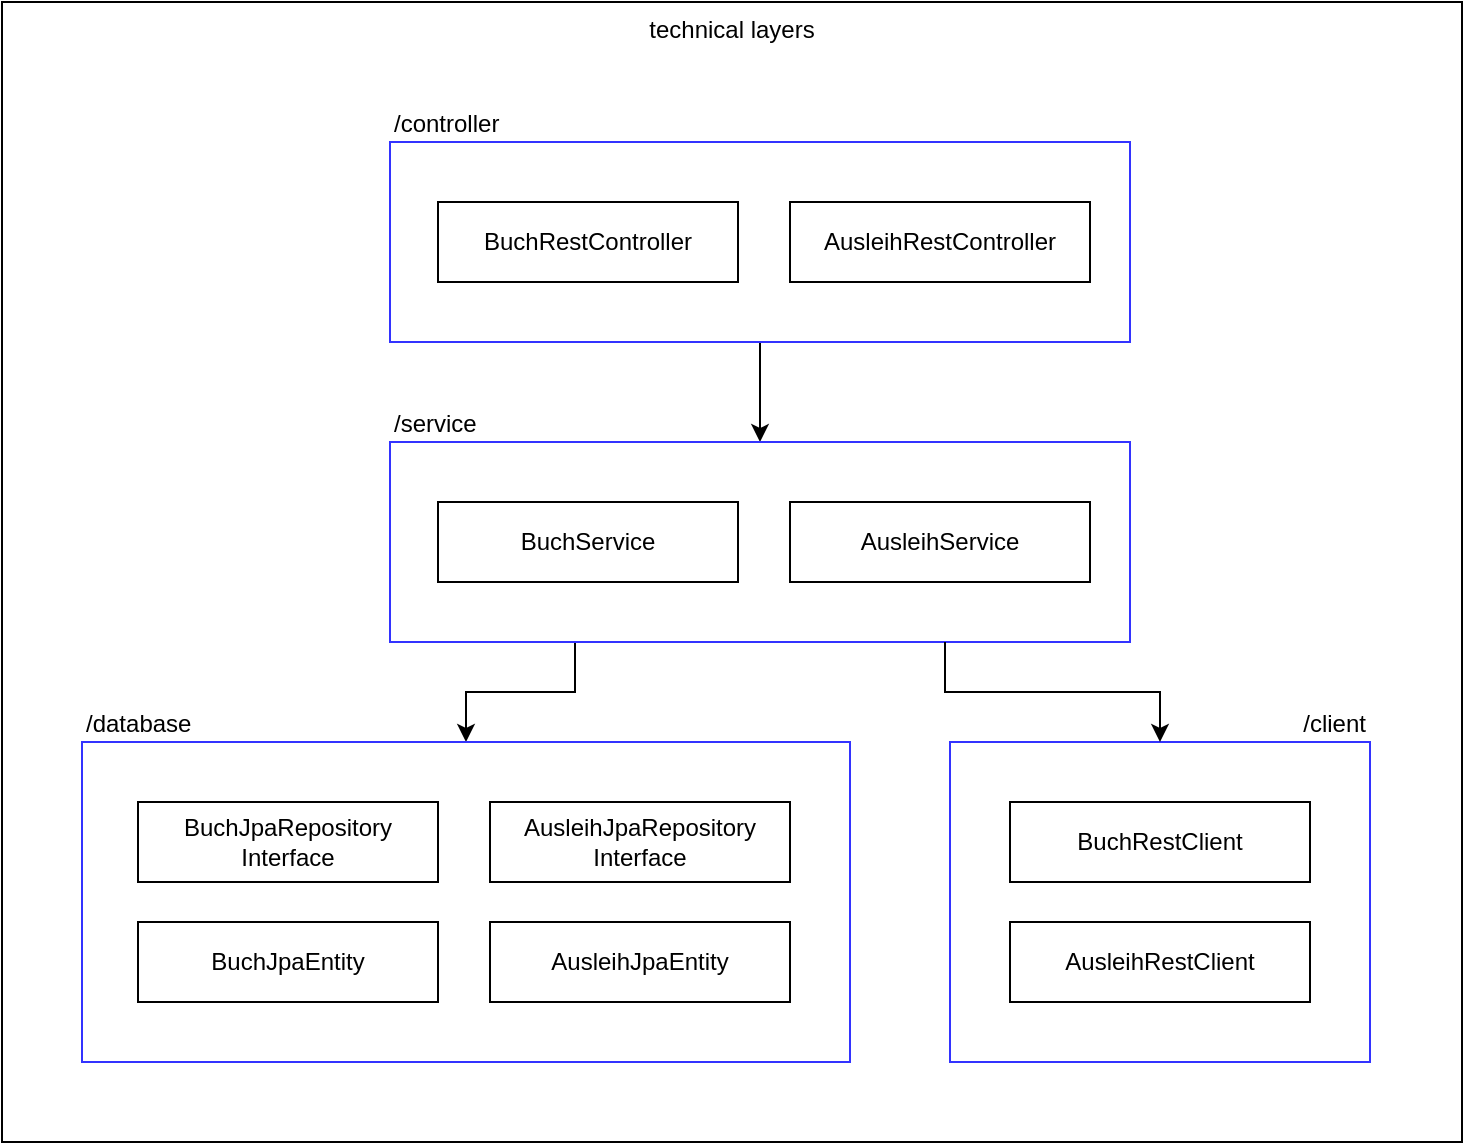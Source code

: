 <mxfile version="28.1.2">
  <diagram name="Seite-1" id="NrbdtOU8l5xmAe7ymhUr">
    <mxGraphModel dx="1410" dy="1943" grid="1" gridSize="10" guides="1" tooltips="1" connect="1" arrows="1" fold="1" page="1" pageScale="1" pageWidth="827" pageHeight="1169" math="0" shadow="0">
      <root>
        <mxCell id="0" />
        <mxCell id="1" parent="0" />
        <mxCell id="IrhoCygINPT1jZf2iXR--1" value="technical layers" style="rounded=0;whiteSpace=wrap;html=1;labelPosition=center;verticalLabelPosition=middle;align=center;verticalAlign=top;" parent="1" vertex="1">
          <mxGeometry x="50" y="-1160" width="730" height="570" as="geometry" />
        </mxCell>
        <mxCell id="a6-sa-Pfjen3ggbp_8G2-1" value="/client" style="rounded=0;whiteSpace=wrap;html=1;labelPosition=center;verticalLabelPosition=top;align=right;verticalAlign=bottom;strokeColor=#3333FF;" parent="1" vertex="1">
          <mxGeometry x="524" y="-790" width="210" height="160" as="geometry" />
        </mxCell>
        <mxCell id="a6-sa-Pfjen3ggbp_8G2-66" style="edgeStyle=orthogonalEdgeStyle;rounded=0;orthogonalLoop=1;jettySize=auto;html=1;exitX=0.5;exitY=1;exitDx=0;exitDy=0;" parent="1" source="a6-sa-Pfjen3ggbp_8G2-2" target="a6-sa-Pfjen3ggbp_8G2-3" edge="1">
          <mxGeometry relative="1" as="geometry" />
        </mxCell>
        <mxCell id="a6-sa-Pfjen3ggbp_8G2-2" value="/controller" style="rounded=0;whiteSpace=wrap;html=1;labelPosition=center;verticalLabelPosition=top;align=left;verticalAlign=bottom;strokeColor=#3333FF;" parent="1" vertex="1">
          <mxGeometry x="244" y="-1090" width="370" height="100" as="geometry" />
        </mxCell>
        <mxCell id="a6-sa-Pfjen3ggbp_8G2-64" style="edgeStyle=orthogonalEdgeStyle;rounded=0;orthogonalLoop=1;jettySize=auto;html=1;exitX=0.25;exitY=1;exitDx=0;exitDy=0;entryX=0.5;entryY=0;entryDx=0;entryDy=0;" parent="1" source="a6-sa-Pfjen3ggbp_8G2-3" target="a6-sa-Pfjen3ggbp_8G2-4" edge="1">
          <mxGeometry relative="1" as="geometry" />
        </mxCell>
        <mxCell id="a6-sa-Pfjen3ggbp_8G2-3" value="/service" style="rounded=0;whiteSpace=wrap;html=1;labelPosition=center;verticalLabelPosition=top;align=left;verticalAlign=bottom;strokeColor=#3333FF;" parent="1" vertex="1">
          <mxGeometry x="244" y="-940" width="370" height="100" as="geometry" />
        </mxCell>
        <mxCell id="a6-sa-Pfjen3ggbp_8G2-4" value="/database" style="rounded=0;whiteSpace=wrap;html=1;labelPosition=center;verticalLabelPosition=top;align=left;verticalAlign=bottom;strokeColor=#3333FF;" parent="1" vertex="1">
          <mxGeometry x="90" y="-790" width="384" height="160" as="geometry" />
        </mxCell>
        <mxCell id="a6-sa-Pfjen3ggbp_8G2-5" value="AusleihRestController" style="rounded=0;whiteSpace=wrap;html=1;labelPosition=center;verticalLabelPosition=middle;align=center;verticalAlign=middle;" parent="1" vertex="1">
          <mxGeometry x="444" y="-1060" width="150" height="40" as="geometry" />
        </mxCell>
        <mxCell id="a6-sa-Pfjen3ggbp_8G2-6" value="BuchRestController" style="rounded=0;whiteSpace=wrap;html=1;labelPosition=center;verticalLabelPosition=middle;align=center;verticalAlign=middle;" parent="1" vertex="1">
          <mxGeometry x="268" y="-1060" width="150" height="40" as="geometry" />
        </mxCell>
        <mxCell id="a6-sa-Pfjen3ggbp_8G2-8" value="AusleihService" style="rounded=0;whiteSpace=wrap;html=1;labelPosition=center;verticalLabelPosition=middle;align=center;verticalAlign=middle;" parent="1" vertex="1">
          <mxGeometry x="444" y="-910" width="150" height="40" as="geometry" />
        </mxCell>
        <mxCell id="a6-sa-Pfjen3ggbp_8G2-9" value="BuchService" style="rounded=0;whiteSpace=wrap;html=1;labelPosition=center;verticalLabelPosition=middle;align=center;verticalAlign=middle;" parent="1" vertex="1">
          <mxGeometry x="268" y="-910" width="150" height="40" as="geometry" />
        </mxCell>
        <mxCell id="a6-sa-Pfjen3ggbp_8G2-12" value="BuchJpaRepository&lt;div&gt;Interface&lt;/div&gt;" style="rounded=0;whiteSpace=wrap;html=1;labelPosition=center;verticalLabelPosition=middle;align=center;verticalAlign=middle;" parent="1" vertex="1">
          <mxGeometry x="118" y="-760" width="150" height="40" as="geometry" />
        </mxCell>
        <mxCell id="a6-sa-Pfjen3ggbp_8G2-13" value="BuchJpaEntity" style="rounded=0;whiteSpace=wrap;html=1;labelPosition=center;verticalLabelPosition=middle;align=center;verticalAlign=middle;" parent="1" vertex="1">
          <mxGeometry x="118" y="-700" width="150" height="40" as="geometry" />
        </mxCell>
        <mxCell id="a6-sa-Pfjen3ggbp_8G2-16" value="AusleihJpaRepository&lt;div&gt;Interface&lt;/div&gt;" style="rounded=0;whiteSpace=wrap;html=1;labelPosition=center;verticalLabelPosition=middle;align=center;verticalAlign=middle;" parent="1" vertex="1">
          <mxGeometry x="294" y="-760" width="150" height="40" as="geometry" />
        </mxCell>
        <mxCell id="a6-sa-Pfjen3ggbp_8G2-17" value="AusleihJpaEntity" style="rounded=0;whiteSpace=wrap;html=1;labelPosition=center;verticalLabelPosition=middle;align=center;verticalAlign=middle;" parent="1" vertex="1">
          <mxGeometry x="294" y="-700" width="150" height="40" as="geometry" />
        </mxCell>
        <mxCell id="a6-sa-Pfjen3ggbp_8G2-19" value="BuchRestClient" style="rounded=0;whiteSpace=wrap;html=1;labelPosition=center;verticalLabelPosition=middle;align=center;verticalAlign=middle;" parent="1" vertex="1">
          <mxGeometry x="554" y="-760" width="150" height="40" as="geometry" />
        </mxCell>
        <mxCell id="a6-sa-Pfjen3ggbp_8G2-20" value="AusleihRestClient" style="rounded=0;whiteSpace=wrap;html=1;labelPosition=center;verticalLabelPosition=middle;align=center;verticalAlign=middle;" parent="1" vertex="1">
          <mxGeometry x="554" y="-700" width="150" height="40" as="geometry" />
        </mxCell>
        <mxCell id="a6-sa-Pfjen3ggbp_8G2-65" style="edgeStyle=orthogonalEdgeStyle;rounded=0;orthogonalLoop=1;jettySize=auto;html=1;exitX=0.75;exitY=1;exitDx=0;exitDy=0;entryX=0.5;entryY=0;entryDx=0;entryDy=0;" parent="1" source="a6-sa-Pfjen3ggbp_8G2-3" target="a6-sa-Pfjen3ggbp_8G2-1" edge="1">
          <mxGeometry relative="1" as="geometry">
            <mxPoint x="645" y="-787" as="targetPoint" />
          </mxGeometry>
        </mxCell>
      </root>
    </mxGraphModel>
  </diagram>
</mxfile>
